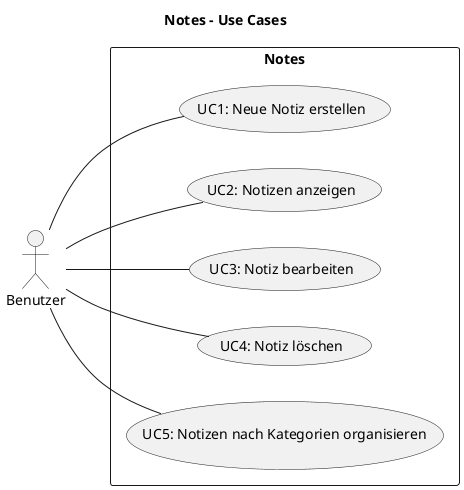 @startuml l1-use-cases

title Notes - Use Cases

left to right direction

actor Benutzer as User

rectangle Notes {
    usecase (UC1: Neue Notiz erstellen) as UC1
    usecase (UC2: Notizen anzeigen) as UC2
    usecase (UC3: Notiz bearbeiten) as UC3
    usecase (UC4: Notiz löschen) as UC4
    usecase (UC5: Notizen nach Kategorien organisieren) as UC5
}

User -- UC1
User -- UC2
User -- UC3
User -- UC4
User -- UC5

@enduml
